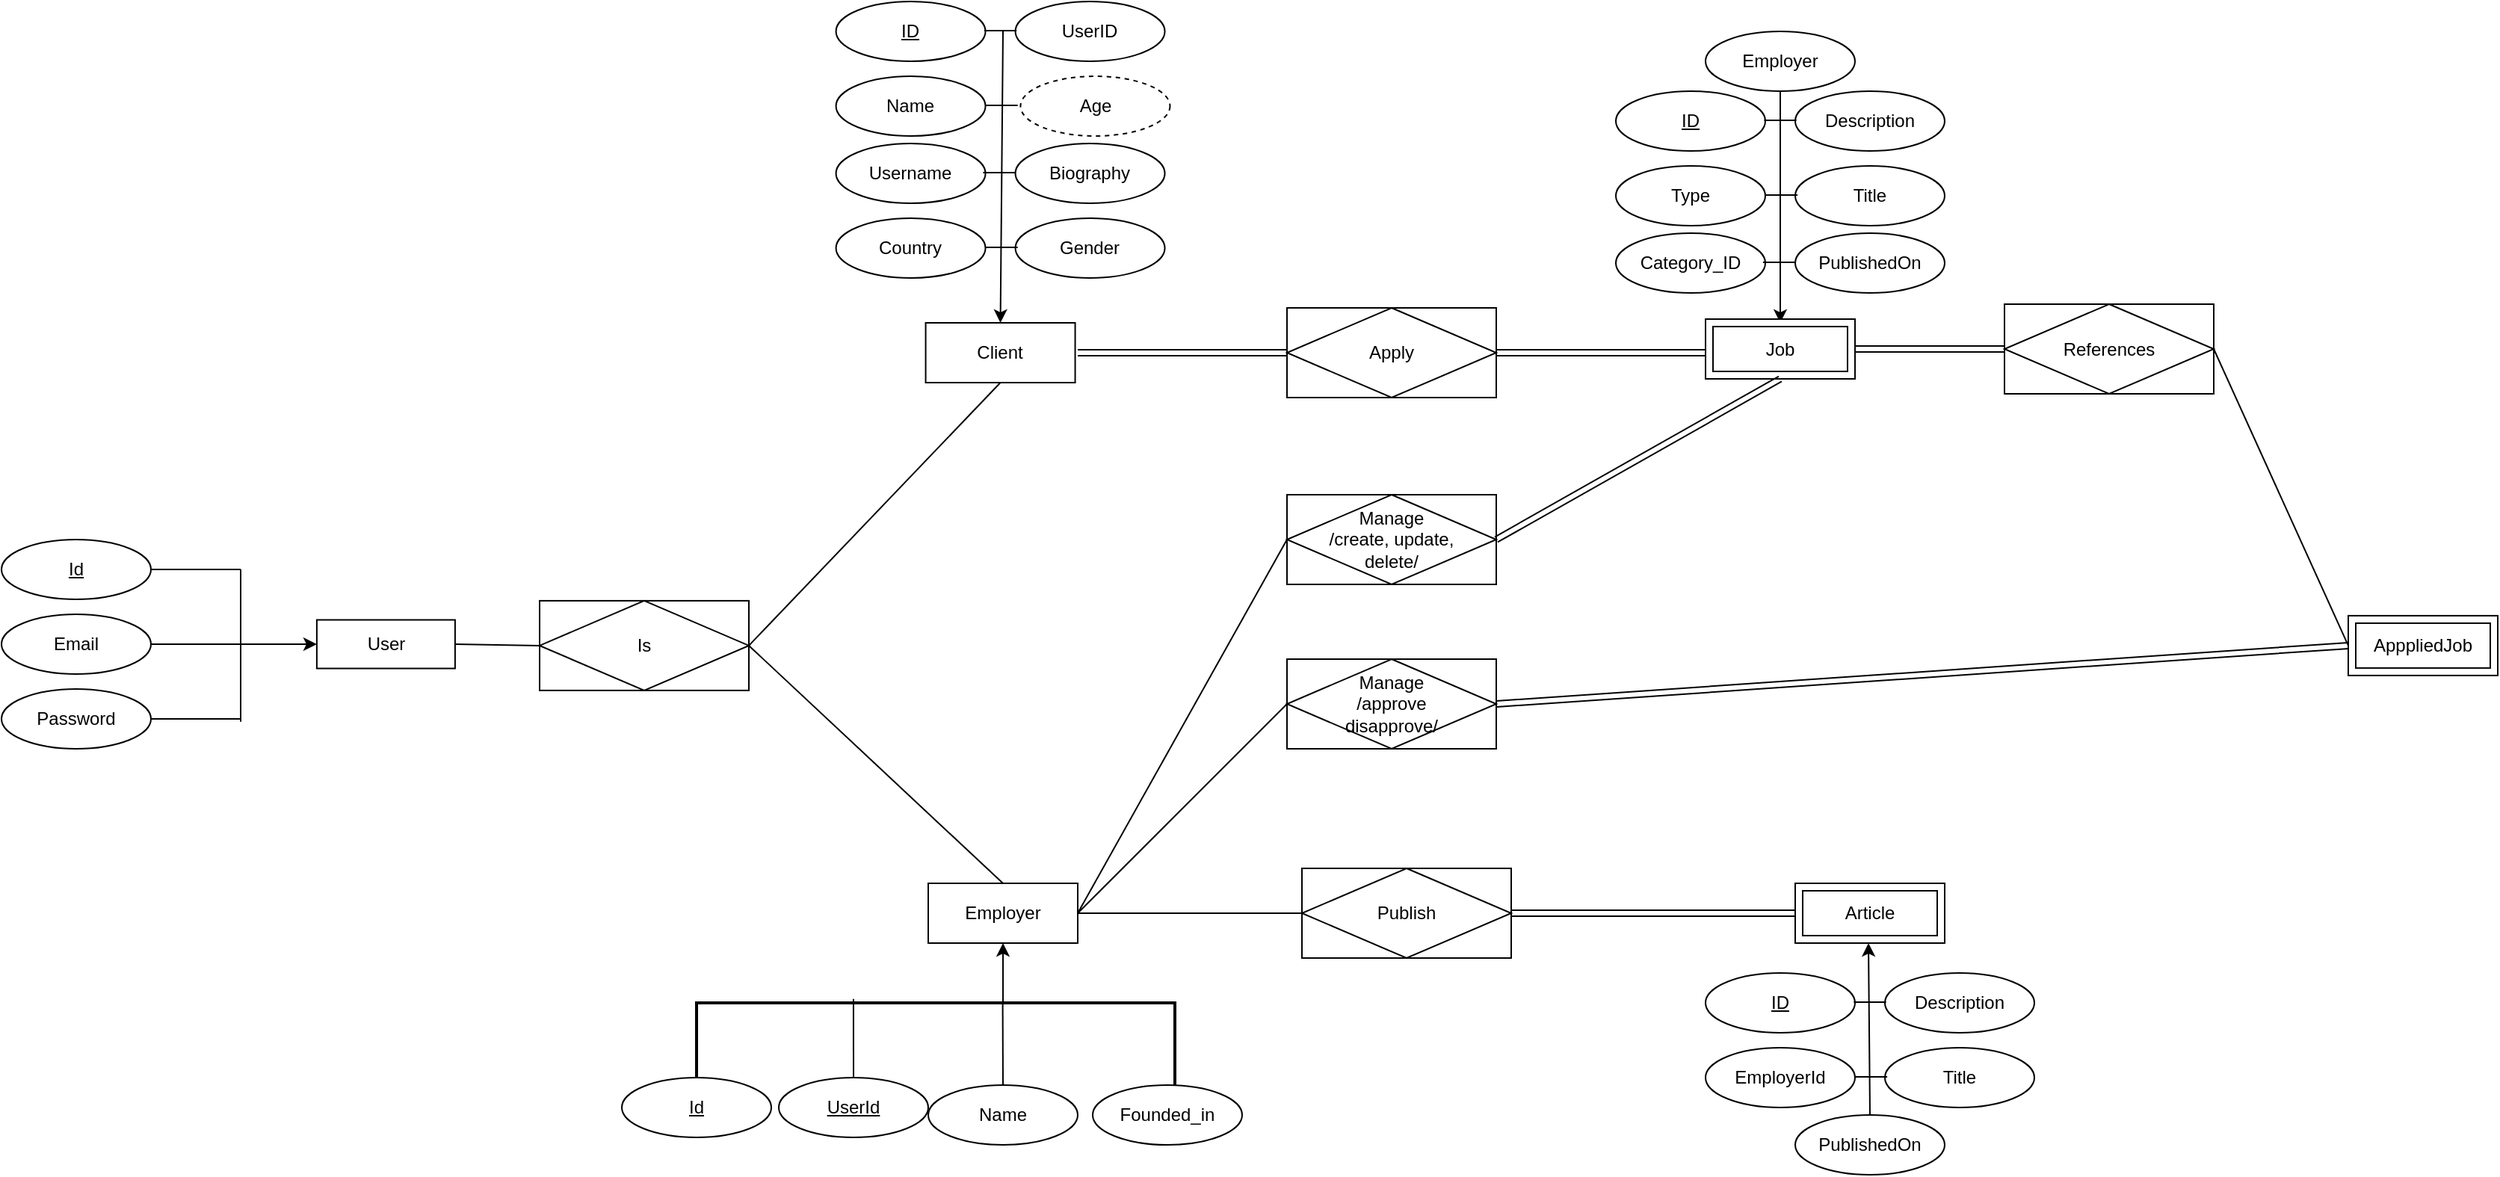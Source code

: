<mxfile version="20.6.0" type="google" pages="2"><diagram id="72PCboakkET4_WKe8Ric" name="Page-1"><mxGraphModel grid="1" page="1" gridSize="10" guides="1" tooltips="1" connect="1" arrows="1" fold="1" pageScale="1" pageWidth="850" pageHeight="1100" math="0" shadow="0"><root><mxCell id="0"/><mxCell id="1" parent="0"/><mxCell id="C_Lp5RX2AO_y8_MHV9Hb-11" value="Email" style="ellipse;whiteSpace=wrap;html=1;align=center;" vertex="1" parent="1"><mxGeometry x="10" y="110" width="100" height="40" as="geometry"/></mxCell><mxCell id="C_Lp5RX2AO_y8_MHV9Hb-12" value="&lt;div&gt;Password&lt;/div&gt;" style="ellipse;whiteSpace=wrap;html=1;align=center;" vertex="1" parent="1"><mxGeometry x="10" y="160" width="100" height="40" as="geometry"/></mxCell><mxCell id="C_Lp5RX2AO_y8_MHV9Hb-22" value="User" style="whiteSpace=wrap;html=1;align=center;" vertex="1" parent="1"><mxGeometry x="220.95" y="113.75" width="92.5" height="32.5" as="geometry"/></mxCell><mxCell id="C_Lp5RX2AO_y8_MHV9Hb-27" value="" style="line;strokeWidth=1;rotatable=0;dashed=0;labelPosition=right;align=left;verticalAlign=middle;spacingTop=0;spacingLeft=6;points=[];portConstraint=eastwest;" vertex="1" parent="1"><mxGeometry x="110" y="75" width="60" height="10" as="geometry"/></mxCell><mxCell id="C_Lp5RX2AO_y8_MHV9Hb-28" value="" style="line;strokeWidth=1;rotatable=0;dashed=0;labelPosition=right;align=left;verticalAlign=middle;spacingTop=0;spacingLeft=6;points=[];portConstraint=eastwest;" vertex="1" parent="1"><mxGeometry x="110" y="125" width="60" height="10" as="geometry"/></mxCell><mxCell id="C_Lp5RX2AO_y8_MHV9Hb-29" value="" style="line;strokeWidth=1;rotatable=0;dashed=0;labelPosition=right;align=left;verticalAlign=middle;spacingTop=0;spacingLeft=6;points=[];portConstraint=eastwest;" vertex="1" parent="1"><mxGeometry x="110" y="175" width="60" height="10" as="geometry"/></mxCell><mxCell id="C_Lp5RX2AO_y8_MHV9Hb-33" style="edgeStyle=orthogonalEdgeStyle;rounded=0;orthogonalLoop=1;jettySize=auto;html=1;entryX=0;entryY=0.5;entryDx=0;entryDy=0;exitX=0.509;exitY=0.399;exitDx=0;exitDy=0;exitPerimeter=0;" edge="1" parent="1" source="C_Lp5RX2AO_y8_MHV9Hb-31" target="C_Lp5RX2AO_y8_MHV9Hb-22"><mxGeometry relative="1" as="geometry"><Array as="points"/></mxGeometry></mxCell><mxCell id="C_Lp5RX2AO_y8_MHV9Hb-31" value="" style="line;strokeWidth=1;rotatable=1;dashed=0;labelPosition=right;align=left;verticalAlign=middle;spacingTop=0;spacingLeft=6;points=[];portConstraint=eastwest;movable=1;resizable=1;deletable=1;editable=1;connectable=1;rotation=-90;" vertex="1" parent="1"><mxGeometry x="119.07" y="125.95" width="101.88" height="10" as="geometry"/></mxCell><mxCell id="C_Lp5RX2AO_y8_MHV9Hb-37" value="Name" style="ellipse;whiteSpace=wrap;html=1;align=center;" vertex="1" parent="1"><mxGeometry x="630" y="425" width="100" height="40" as="geometry"/></mxCell><mxCell id="C_Lp5RX2AO_y8_MHV9Hb-39" value="Employer" style="whiteSpace=wrap;html=1;align=center;rotation=0;" vertex="1" parent="1"><mxGeometry x="630" y="290" width="100" height="40" as="geometry"/></mxCell><mxCell id="C_Lp5RX2AO_y8_MHV9Hb-45" value="Founded_in" style="ellipse;whiteSpace=wrap;html=1;align=center;" vertex="1" parent="1"><mxGeometry x="740" y="425" width="100" height="40" as="geometry"/></mxCell><mxCell id="C_Lp5RX2AO_y8_MHV9Hb-53" value="" style="strokeWidth=2;html=1;shape=mxgraph.flowchart.annotation_1;align=left;pointerEvents=1;rotation=90;" vertex="1" parent="1"><mxGeometry x="607.5" y="237.5" width="55" height="320" as="geometry"/></mxCell><mxCell id="C_Lp5RX2AO_y8_MHV9Hb-465" value="Is" style="shape=associativeEntity;whiteSpace=wrap;html=1;align=center;" vertex="1" parent="1"><mxGeometry x="370" y="100.95" width="140" height="60" as="geometry"/></mxCell><mxCell id="C_Lp5RX2AO_y8_MHV9Hb-468" value="" style="endArrow=none;html=1;rounded=0;entryX=1;entryY=0.5;entryDx=0;entryDy=0;exitX=0.5;exitY=0;exitDx=0;exitDy=0;" edge="1" parent="1" source="C_Lp5RX2AO_y8_MHV9Hb-39" target="C_Lp5RX2AO_y8_MHV9Hb-465"><mxGeometry width="50" height="50" relative="1" as="geometry"><mxPoint x="590" y="300" as="sourcePoint"/><mxPoint x="640" y="250" as="targetPoint"/></mxGeometry></mxCell><mxCell id="C_Lp5RX2AO_y8_MHV9Hb-469" value="&lt;div&gt;Client&lt;/div&gt;" style="whiteSpace=wrap;html=1;align=center;" vertex="1" parent="1"><mxGeometry x="628.28" y="-85" width="100" height="40" as="geometry"/></mxCell><mxCell id="C_Lp5RX2AO_y8_MHV9Hb-470" value="Name" style="ellipse;whiteSpace=wrap;html=1;align=center;" vertex="1" parent="1"><mxGeometry x="568.28" y="-250" width="100" height="40" as="geometry"/></mxCell><mxCell id="9wUceX_QIx1Dh5C1PUQX-1" value="Id" style="ellipse;whiteSpace=wrap;html=1;align=center;fontStyle=4;" vertex="1" parent="1"><mxGeometry x="10" y="60" width="100" height="40" as="geometry"/></mxCell><mxCell id="9wUceX_QIx1Dh5C1PUQX-2" value="Id" style="ellipse;whiteSpace=wrap;html=1;align=center;fontStyle=4;" vertex="1" parent="1"><mxGeometry x="425" y="420" width="100" height="40" as="geometry"/></mxCell><mxCell id="9wUceX_QIx1Dh5C1PUQX-3" value="Age" style="ellipse;whiteSpace=wrap;html=1;align=center;dashed=1;" vertex="1" parent="1"><mxGeometry x="691.73" y="-250" width="100" height="40" as="geometry"/></mxCell><mxCell id="9wUceX_QIx1Dh5C1PUQX-4" value="Username" style="ellipse;whiteSpace=wrap;html=1;align=center;" vertex="1" parent="1"><mxGeometry x="568.28" y="-205" width="100" height="40" as="geometry"/></mxCell><mxCell id="9wUceX_QIx1Dh5C1PUQX-5" value="Biography" style="ellipse;whiteSpace=wrap;html=1;align=center;" vertex="1" parent="1"><mxGeometry x="688.28" y="-205" width="100" height="40" as="geometry"/></mxCell><mxCell id="9wUceX_QIx1Dh5C1PUQX-6" value="Country" style="ellipse;whiteSpace=wrap;html=1;align=center;" vertex="1" parent="1"><mxGeometry x="568.28" y="-155" width="100" height="40" as="geometry"/></mxCell><mxCell id="9wUceX_QIx1Dh5C1PUQX-8" value="Gender" style="ellipse;whiteSpace=wrap;html=1;align=center;" vertex="1" parent="1"><mxGeometry x="688.28" y="-155" width="100" height="40" as="geometry"/></mxCell><mxCell id="9wUceX_QIx1Dh5C1PUQX-9" value="" style="endArrow=classic;html=1;rounded=0;" edge="1" parent="1"><mxGeometry width="50" height="50" relative="1" as="geometry"><mxPoint x="680" y="-280" as="sourcePoint"/><mxPoint x="678.28" y="-85" as="targetPoint"/></mxGeometry></mxCell><mxCell id="9wUceX_QIx1Dh5C1PUQX-12" value="" style="endArrow=none;html=1;rounded=0;" edge="1" parent="1"><mxGeometry width="50" height="50" relative="1" as="geometry"><mxPoint x="666.73" y="-185.5" as="sourcePoint"/><mxPoint x="688.28" y="-185.5" as="targetPoint"/></mxGeometry></mxCell><mxCell id="9wUceX_QIx1Dh5C1PUQX-14" value="" style="endArrow=none;html=1;rounded=0;" edge="1" parent="1"><mxGeometry width="50" height="50" relative="1" as="geometry"><mxPoint x="668.28" y="-135.5" as="sourcePoint"/><mxPoint x="689.83" y="-135.5" as="targetPoint"/></mxGeometry></mxCell><mxCell id="9wUceX_QIx1Dh5C1PUQX-15" value="" style="endArrow=none;html=1;rounded=0;" edge="1" parent="1"><mxGeometry width="50" height="50" relative="1" as="geometry"><mxPoint x="668.28" y="-230.5" as="sourcePoint"/><mxPoint x="689.83" y="-230.5" as="targetPoint"/></mxGeometry></mxCell><mxCell id="9wUceX_QIx1Dh5C1PUQX-18" value="" style="endArrow=none;html=1;rounded=0;exitX=1;exitY=0.5;exitDx=0;exitDy=0;entryX=0.5;entryY=1;entryDx=0;entryDy=0;" edge="1" parent="1" source="C_Lp5RX2AO_y8_MHV9Hb-465" target="C_Lp5RX2AO_y8_MHV9Hb-469"><mxGeometry width="50" height="50" relative="1" as="geometry"><mxPoint x="400" y="110" as="sourcePoint"/><mxPoint x="450" y="60" as="targetPoint"/></mxGeometry></mxCell><mxCell id="9wUceX_QIx1Dh5C1PUQX-22" value="UserID" style="ellipse;whiteSpace=wrap;html=1;align=center;" vertex="1" parent="1"><mxGeometry x="688.28" y="-300" width="100" height="40" as="geometry"/></mxCell><mxCell id="9wUceX_QIx1Dh5C1PUQX-24" value="ID" style="ellipse;whiteSpace=wrap;html=1;align=center;fontStyle=4;" vertex="1" parent="1"><mxGeometry x="568.28" y="-300" width="100" height="40" as="geometry"/></mxCell><mxCell id="9wUceX_QIx1Dh5C1PUQX-27" value="" style="endArrow=none;html=1;rounded=0;" edge="1" parent="1"><mxGeometry width="50" height="50" relative="1" as="geometry"><mxPoint x="667.51" y="-280.5" as="sourcePoint"/><mxPoint x="689.06" y="-280.5" as="targetPoint"/></mxGeometry></mxCell><mxCell id="9wUceX_QIx1Dh5C1PUQX-31" value="Employer" style="ellipse;whiteSpace=wrap;html=1;align=center;" vertex="1" parent="1"><mxGeometry x="1150" y="-280" width="100" height="40" as="geometry"/></mxCell><mxCell id="9wUceX_QIx1Dh5C1PUQX-32" value="PublishedOn" style="ellipse;whiteSpace=wrap;html=1;align=center;" vertex="1" parent="1"><mxGeometry x="1210" y="-145" width="100" height="40" as="geometry"/></mxCell><mxCell id="9wUceX_QIx1Dh5C1PUQX-35" value="Type" style="ellipse;whiteSpace=wrap;html=1;align=center;" vertex="1" parent="1"><mxGeometry x="1090" y="-190" width="100" height="40" as="geometry"/></mxCell><mxCell id="9wUceX_QIx1Dh5C1PUQX-37" value="Title" style="ellipse;whiteSpace=wrap;html=1;align=center;" vertex="1" parent="1"><mxGeometry x="1210" y="-190" width="100" height="40" as="geometry"/></mxCell><mxCell id="9wUceX_QIx1Dh5C1PUQX-39" value="Category_ID" style="ellipse;whiteSpace=wrap;html=1;align=center;" vertex="1" parent="1"><mxGeometry x="1090" y="-145" width="100" height="40" as="geometry"/></mxCell><mxCell id="9wUceX_QIx1Dh5C1PUQX-41" value="" style="endArrow=classic;html=1;rounded=0;" edge="1" parent="1"><mxGeometry width="50" height="50" relative="1" as="geometry"><mxPoint x="1200" y="-240" as="sourcePoint"/><mxPoint x="1200" y="-85" as="targetPoint"/></mxGeometry></mxCell><mxCell id="9wUceX_QIx1Dh5C1PUQX-42" value="" style="endArrow=none;html=1;rounded=0;" edge="1" parent="1"><mxGeometry width="50" height="50" relative="1" as="geometry"><mxPoint x="1188.45" y="-125.5" as="sourcePoint"/><mxPoint x="1210" y="-125.5" as="targetPoint"/></mxGeometry></mxCell><mxCell id="9wUceX_QIx1Dh5C1PUQX-44" value="" style="endArrow=none;html=1;rounded=0;" edge="1" parent="1"><mxGeometry width="50" height="50" relative="1" as="geometry"><mxPoint x="1190" y="-170.5" as="sourcePoint"/><mxPoint x="1211.55" y="-170.5" as="targetPoint"/></mxGeometry></mxCell><mxCell id="9wUceX_QIx1Dh5C1PUQX-45" value="Description" style="ellipse;whiteSpace=wrap;html=1;align=center;" vertex="1" parent="1"><mxGeometry x="1210" y="-240" width="100" height="40" as="geometry"/></mxCell><mxCell id="9wUceX_QIx1Dh5C1PUQX-46" value="ID" style="ellipse;whiteSpace=wrap;html=1;align=center;fontStyle=4;" vertex="1" parent="1"><mxGeometry x="1090" y="-240" width="100" height="40" as="geometry"/></mxCell><mxCell id="9wUceX_QIx1Dh5C1PUQX-47" value="" style="endArrow=none;html=1;rounded=0;" edge="1" parent="1"><mxGeometry width="50" height="50" relative="1" as="geometry"><mxPoint x="1189.23" y="-220.5" as="sourcePoint"/><mxPoint x="1210.78" y="-220.5" as="targetPoint"/></mxGeometry></mxCell><mxCell id="9wUceX_QIx1Dh5C1PUQX-48" value="&lt;div&gt;Manage&lt;/div&gt;&lt;div&gt;/create, update,&lt;/div&gt;&lt;div&gt;delete/&lt;br&gt; &lt;/div&gt;" style="shape=associativeEntity;whiteSpace=wrap;html=1;align=center;" vertex="1" parent="1"><mxGeometry x="870" y="30" width="140" height="60" as="geometry"/></mxCell><mxCell id="9wUceX_QIx1Dh5C1PUQX-51" value="Apply" style="shape=associativeEntity;whiteSpace=wrap;html=1;align=center;" vertex="1" parent="1"><mxGeometry x="870" y="-95" width="140" height="60" as="geometry"/></mxCell><mxCell id="9wUceX_QIx1Dh5C1PUQX-54" value="" style="shape=link;html=1;rounded=0;exitX=1;exitY=0.5;exitDx=0;exitDy=0;entryX=0;entryY=0.5;entryDx=0;entryDy=0;" edge="1" parent="1" source="9wUceX_QIx1Dh5C1PUQX-51"><mxGeometry width="100" relative="1" as="geometry"><mxPoint x="1060" y="320" as="sourcePoint"/><mxPoint x="1230" y="-65" as="targetPoint"/></mxGeometry></mxCell><mxCell id="9wUceX_QIx1Dh5C1PUQX-60" value="Job" style="shape=ext;margin=3;double=1;whiteSpace=wrap;html=1;align=center;" vertex="1" parent="1"><mxGeometry x="1150" y="-87.5" width="100" height="40" as="geometry"/></mxCell><mxCell id="9wUceX_QIx1Dh5C1PUQX-62" value="" style="shape=link;html=1;rounded=0;exitX=1;exitY=0.5;exitDx=0;exitDy=0;endArrow=none;entryX=0.5;entryY=1;entryDx=0;entryDy=0;" edge="1" parent="1" source="9wUceX_QIx1Dh5C1PUQX-48" target="9wUceX_QIx1Dh5C1PUQX-60"><mxGeometry width="100" relative="1" as="geometry"><mxPoint x="1050" y="310" as="sourcePoint"/><mxPoint x="1150" y="310" as="targetPoint"/></mxGeometry></mxCell><mxCell id="9wUceX_QIx1Dh5C1PUQX-64" value="" style="endArrow=none;html=1;rounded=0;exitX=1;exitY=0.5;exitDx=0;exitDy=0;entryX=0;entryY=0.5;entryDx=0;entryDy=0;" edge="1" parent="1" source="C_Lp5RX2AO_y8_MHV9Hb-22" target="C_Lp5RX2AO_y8_MHV9Hb-465"><mxGeometry width="50" height="50" relative="1" as="geometry"><mxPoint x="370" y="100" as="sourcePoint"/><mxPoint x="420" y="50" as="targetPoint"/></mxGeometry></mxCell><mxCell id="9wUceX_QIx1Dh5C1PUQX-65" value="ApppliedJob" style="shape=ext;margin=3;double=1;whiteSpace=wrap;html=1;align=center;" vertex="1" parent="1"><mxGeometry x="1580" y="110.95" width="100" height="40" as="geometry"/></mxCell><mxCell id="9wUceX_QIx1Dh5C1PUQX-66" value="References" style="shape=associativeEntity;whiteSpace=wrap;html=1;align=center;" vertex="1" parent="1"><mxGeometry x="1350" y="-97.5" width="140" height="60" as="geometry"/></mxCell><mxCell id="9wUceX_QIx1Dh5C1PUQX-67" value="" style="shape=link;html=1;rounded=0;exitX=1;exitY=0.5;exitDx=0;exitDy=0;entryX=0;entryY=0.5;entryDx=0;entryDy=0;" edge="1" parent="1" source="9wUceX_QIx1Dh5C1PUQX-60" target="9wUceX_QIx1Dh5C1PUQX-66"><mxGeometry width="100" relative="1" as="geometry"><mxPoint x="1320" y="30" as="sourcePoint"/><mxPoint x="1420" y="30" as="targetPoint"/></mxGeometry></mxCell><mxCell id="9wUceX_QIx1Dh5C1PUQX-68" value="" style="endArrow=none;html=1;rounded=0;entryX=0;entryY=0.5;entryDx=0;entryDy=0;exitX=1;exitY=0.5;exitDx=0;exitDy=0;" edge="1" parent="1" source="9wUceX_QIx1Dh5C1PUQX-66" target="9wUceX_QIx1Dh5C1PUQX-65"><mxGeometry width="50" height="50" relative="1" as="geometry"><mxPoint x="1340" y="50" as="sourcePoint"/><mxPoint x="1390" as="targetPoint"/></mxGeometry></mxCell><mxCell id="9wUceX_QIx1Dh5C1PUQX-70" value="&lt;div&gt;Manage&lt;/div&gt;&lt;div&gt;/approve&lt;/div&gt;&lt;div&gt;disapprove/&lt;br&gt;&lt;/div&gt;" style="shape=associativeEntity;whiteSpace=wrap;html=1;align=center;" vertex="1" parent="1"><mxGeometry x="870" y="140" width="140" height="60" as="geometry"/></mxCell><mxCell id="9wUceX_QIx1Dh5C1PUQX-73" value="" style="shape=link;html=1;rounded=0;exitX=1;exitY=0.5;exitDx=0;exitDy=0;entryX=0;entryY=0.5;entryDx=0;entryDy=0;" edge="1" parent="1" source="9wUceX_QIx1Dh5C1PUQX-70" target="9wUceX_QIx1Dh5C1PUQX-65"><mxGeometry width="100" relative="1" as="geometry"><mxPoint x="1275" y="110" as="sourcePoint"/><mxPoint x="1375" y="110" as="targetPoint"/></mxGeometry></mxCell><mxCell id="wP2d78_AiV2JjhsQuy9--1" value="" style="endArrow=none;html=1;rounded=0;exitX=1;exitY=0.5;exitDx=0;exitDy=0;entryX=0;entryY=0.5;entryDx=0;entryDy=0;" edge="1" parent="1" source="C_Lp5RX2AO_y8_MHV9Hb-39" target="9wUceX_QIx1Dh5C1PUQX-48"><mxGeometry width="50" height="50" relative="1" as="geometry"><mxPoint x="1000" y="240" as="sourcePoint"/><mxPoint x="1050" y="190" as="targetPoint"/></mxGeometry></mxCell><mxCell id="wP2d78_AiV2JjhsQuy9--2" value="" style="endArrow=none;html=1;rounded=0;exitX=1;exitY=0.5;exitDx=0;exitDy=0;entryX=0;entryY=0.5;entryDx=0;entryDy=0;" edge="1" parent="1" source="C_Lp5RX2AO_y8_MHV9Hb-39" target="9wUceX_QIx1Dh5C1PUQX-70"><mxGeometry width="50" height="50" relative="1" as="geometry"><mxPoint x="1000" y="240" as="sourcePoint"/><mxPoint x="1050" y="190" as="targetPoint"/></mxGeometry></mxCell><mxCell id="wP2d78_AiV2JjhsQuy9--3" value="Publish" style="shape=associativeEntity;whiteSpace=wrap;html=1;align=center;" vertex="1" parent="1"><mxGeometry x="880" y="280" width="140" height="60" as="geometry"/></mxCell><mxCell id="wP2d78_AiV2JjhsQuy9--4" value="" style="endArrow=none;html=1;rounded=0;entryX=0;entryY=0.5;entryDx=0;entryDy=0;" edge="1" parent="1" target="wP2d78_AiV2JjhsQuy9--3"><mxGeometry width="50" height="50" relative="1" as="geometry"><mxPoint x="730" y="310" as="sourcePoint"/><mxPoint x="1050" y="190" as="targetPoint"/></mxGeometry></mxCell><mxCell id="wP2d78_AiV2JjhsQuy9--5" value="Article" style="shape=ext;margin=3;double=1;whiteSpace=wrap;html=1;align=center;" vertex="1" parent="1"><mxGeometry x="1210" y="290" width="100" height="40" as="geometry"/></mxCell><mxCell id="wP2d78_AiV2JjhsQuy9--6" value="" style="shape=link;html=1;rounded=0;entryX=0;entryY=0.5;entryDx=0;entryDy=0;exitX=1;exitY=0.5;exitDx=0;exitDy=0;" edge="1" parent="1" source="wP2d78_AiV2JjhsQuy9--3" target="wP2d78_AiV2JjhsQuy9--5"><mxGeometry width="100" relative="1" as="geometry"><mxPoint x="990" y="210" as="sourcePoint"/><mxPoint x="1090" y="210" as="targetPoint"/></mxGeometry></mxCell><mxCell id="wP2d78_AiV2JjhsQuy9--8" value="PublishedOn" style="ellipse;whiteSpace=wrap;html=1;align=center;" vertex="1" parent="1"><mxGeometry x="1210" y="445" width="100" height="40" as="geometry"/></mxCell><mxCell id="wP2d78_AiV2JjhsQuy9--9" value="EmployerId" style="ellipse;whiteSpace=wrap;html=1;align=center;" vertex="1" parent="1"><mxGeometry x="1150" y="400" width="100" height="40" as="geometry"/></mxCell><mxCell id="wP2d78_AiV2JjhsQuy9--10" value="Title" style="ellipse;whiteSpace=wrap;html=1;align=center;" vertex="1" parent="1"><mxGeometry x="1270" y="400" width="100" height="40" as="geometry"/></mxCell><mxCell id="wP2d78_AiV2JjhsQuy9--15" value="" style="endArrow=none;html=1;rounded=0;" edge="1" parent="1"><mxGeometry width="50" height="50" relative="1" as="geometry"><mxPoint x="1250" y="419.5" as="sourcePoint"/><mxPoint x="1271.55" y="419.5" as="targetPoint"/></mxGeometry></mxCell><mxCell id="wP2d78_AiV2JjhsQuy9--16" value="Description" style="ellipse;whiteSpace=wrap;html=1;align=center;" vertex="1" parent="1"><mxGeometry x="1270" y="350" width="100" height="40" as="geometry"/></mxCell><mxCell id="wP2d78_AiV2JjhsQuy9--17" value="ID" style="ellipse;whiteSpace=wrap;html=1;align=center;fontStyle=4;" vertex="1" parent="1"><mxGeometry x="1150" y="350" width="100" height="40" as="geometry"/></mxCell><mxCell id="wP2d78_AiV2JjhsQuy9--18" value="" style="endArrow=none;html=1;rounded=0;" edge="1" parent="1"><mxGeometry width="50" height="50" relative="1" as="geometry"><mxPoint x="1249.23" y="369.5" as="sourcePoint"/><mxPoint x="1270.78" y="369.5" as="targetPoint"/></mxGeometry></mxCell><mxCell id="wP2d78_AiV2JjhsQuy9--19" value="" style="endArrow=classic;html=1;rounded=0;exitX=0.5;exitY=0;exitDx=0;exitDy=0;" edge="1" parent="1" source="wP2d78_AiV2JjhsQuy9--8"><mxGeometry width="50" height="50" relative="1" as="geometry"><mxPoint x="1259" y="440" as="sourcePoint"/><mxPoint x="1259" y="330" as="targetPoint"/></mxGeometry></mxCell><mxCell id="wP2d78_AiV2JjhsQuy9--20" value="UserId" style="ellipse;whiteSpace=wrap;html=1;align=center;fontStyle=4;" vertex="1" parent="1"><mxGeometry x="530" y="420" width="100" height="40" as="geometry"/></mxCell><mxCell id="wP2d78_AiV2JjhsQuy9--23" value="" style="endArrow=none;html=1;rounded=0;exitX=0.5;exitY=0;exitDx=0;exitDy=0;entryX=0.008;entryY=0.36;entryDx=0;entryDy=0;entryPerimeter=0;" edge="1" parent="1" source="C_Lp5RX2AO_y8_MHV9Hb-37" target="C_Lp5RX2AO_y8_MHV9Hb-53"><mxGeometry width="50" height="50" relative="1" as="geometry"><mxPoint x="1000" y="160" as="sourcePoint"/><mxPoint x="1050" y="110" as="targetPoint"/></mxGeometry></mxCell><mxCell id="wP2d78_AiV2JjhsQuy9--24" value="" style="endArrow=none;html=1;rounded=0;exitX=0.5;exitY=0;exitDx=0;exitDy=0;entryX=-0.048;entryY=0.672;entryDx=0;entryDy=0;entryPerimeter=0;" edge="1" parent="1" source="wP2d78_AiV2JjhsQuy9--20" target="C_Lp5RX2AO_y8_MHV9Hb-53"><mxGeometry width="50" height="50" relative="1" as="geometry"><mxPoint x="1000" y="160" as="sourcePoint"/><mxPoint x="570" y="370" as="targetPoint"/></mxGeometry></mxCell><mxCell id="wP2d78_AiV2JjhsQuy9--25" value="" style="endArrow=classic;html=1;rounded=0;entryX=0.5;entryY=1;entryDx=0;entryDy=0;" edge="1" parent="1" target="C_Lp5RX2AO_y8_MHV9Hb-39"><mxGeometry width="50" height="50" relative="1" as="geometry"><mxPoint x="680" y="370" as="sourcePoint"/><mxPoint x="1050" y="110" as="targetPoint"/></mxGeometry></mxCell><mxCell id="o5W3i0bB9mrieR9F_qdR-1" value="" style="shape=link;html=1;rounded=0;entryX=0;entryY=0.5;entryDx=0;entryDy=0;" edge="1" parent="1" target="9wUceX_QIx1Dh5C1PUQX-51"><mxGeometry width="100" relative="1" as="geometry"><mxPoint x="730" y="-65" as="sourcePoint"/><mxPoint x="1020" y="40" as="targetPoint"/></mxGeometry></mxCell></root></mxGraphModel></diagram><diagram id="XjFAMVBPmYUxw8Z0vRg2" name="Page-2"><mxGraphModel grid="1" page="1" gridSize="10" guides="1" tooltips="1" connect="1" arrows="1" fold="1" pageScale="1" pageWidth="850" pageHeight="1100" math="0" shadow="0"><root><mxCell id="0"/><mxCell id="1" parent="0"/></root></mxGraphModel></diagram></mxfile>